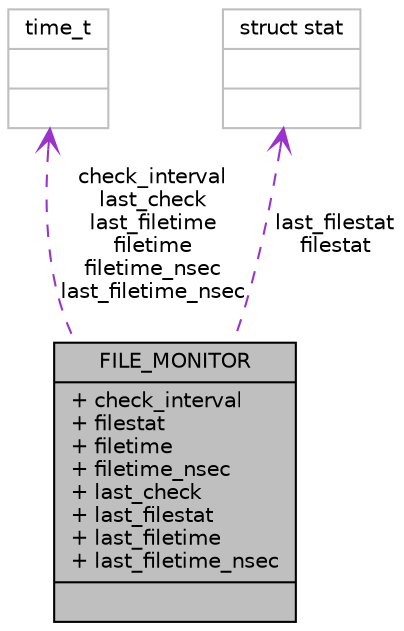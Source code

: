 digraph G
{
  edge [fontname="Helvetica",fontsize="10",labelfontname="Helvetica",labelfontsize="10"];
  node [fontname="Helvetica",fontsize="10",shape=record];
  Node1 [label="{FILE_MONITOR\n|+ check_interval\l+ filestat\l+ filetime\l+ filetime_nsec\l+ last_check\l+ last_filestat\l+ last_filetime\l+ last_filetime_nsec\l|}",height=0.2,width=0.4,color="black", fillcolor="grey75", style="filled" fontcolor="black"];
  Node2 -> Node1 [dir=back,color="darkorchid3",fontsize="10",style="dashed",label="check_interval\nlast_check\nlast_filetime\nfiletime\nfiletime_nsec\nlast_filetime_nsec",arrowtail="open",fontname="Helvetica"];
  Node2 [label="{time_t\n||}",height=0.2,width=0.4,color="grey75", fillcolor="white", style="filled"];
  Node3 -> Node1 [dir=back,color="darkorchid3",fontsize="10",style="dashed",label="last_filestat\nfilestat",arrowtail="open",fontname="Helvetica"];
  Node3 [label="{struct stat\n||}",height=0.2,width=0.4,color="grey75", fillcolor="white", style="filled"];
}
